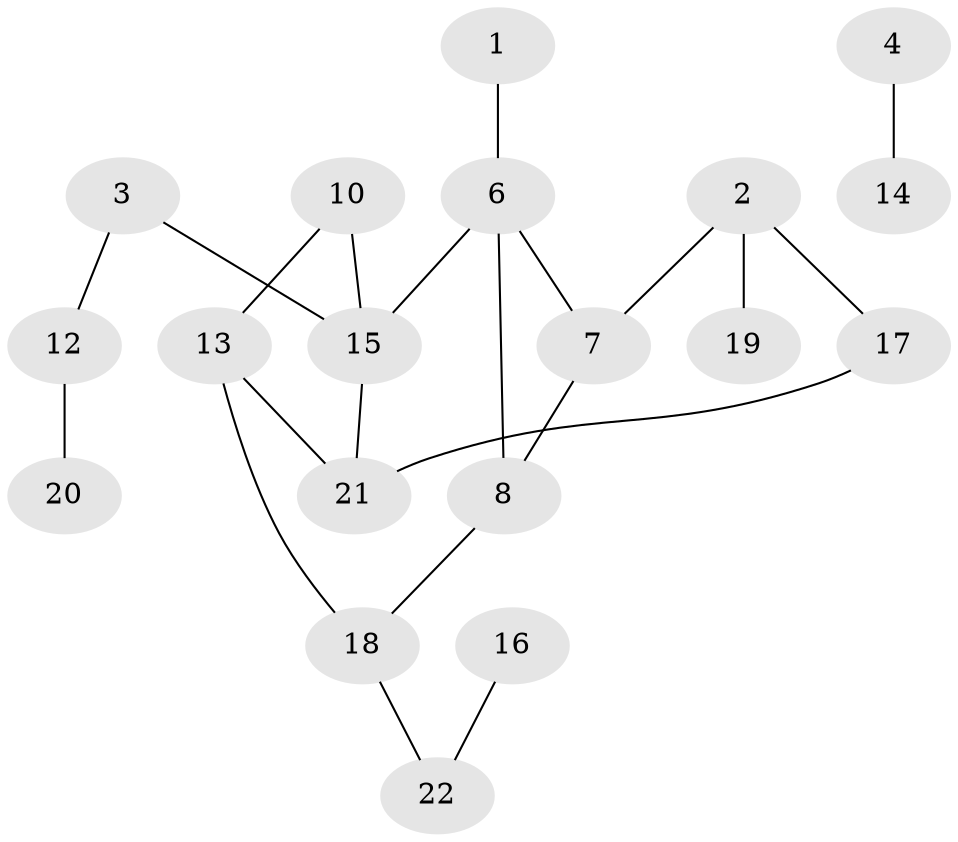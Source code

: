 // original degree distribution, {2: 0.34615384615384615, 3: 0.23076923076923078, 1: 0.23076923076923078, 0: 0.15384615384615385, 4: 0.038461538461538464}
// Generated by graph-tools (version 1.1) at 2025/33/03/09/25 02:33:55]
// undirected, 19 vertices, 21 edges
graph export_dot {
graph [start="1"]
  node [color=gray90,style=filled];
  1;
  2;
  3;
  4;
  6;
  7;
  8;
  10;
  12;
  13;
  14;
  15;
  16;
  17;
  18;
  19;
  20;
  21;
  22;
  1 -- 6 [weight=1.0];
  2 -- 7 [weight=1.0];
  2 -- 17 [weight=1.0];
  2 -- 19 [weight=1.0];
  3 -- 12 [weight=1.0];
  3 -- 15 [weight=1.0];
  4 -- 14 [weight=1.0];
  6 -- 7 [weight=1.0];
  6 -- 8 [weight=1.0];
  6 -- 15 [weight=1.0];
  7 -- 8 [weight=1.0];
  8 -- 18 [weight=1.0];
  10 -- 13 [weight=1.0];
  10 -- 15 [weight=2.0];
  12 -- 20 [weight=1.0];
  13 -- 18 [weight=1.0];
  13 -- 21 [weight=1.0];
  15 -- 21 [weight=1.0];
  16 -- 22 [weight=1.0];
  17 -- 21 [weight=1.0];
  18 -- 22 [weight=1.0];
}
